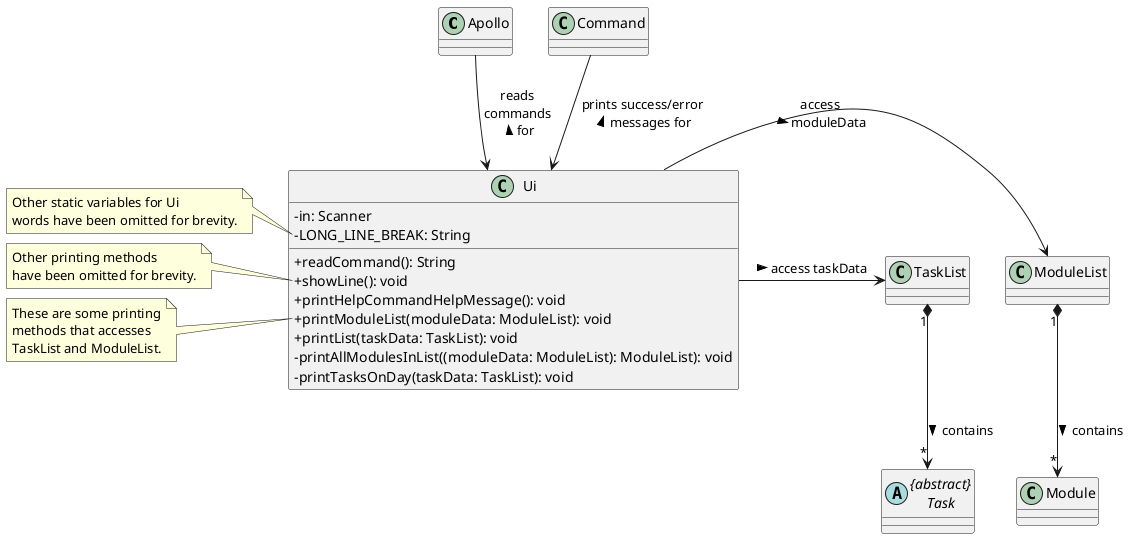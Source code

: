 @startuml
'https://plantuml.com/class-diagram

skinparam classAttributeIconSize 0

Apollo --> Ui : reads \ncommands \nfor <
Command --> Ui : prints success/error \nmessages for <

class Ui {
- in: Scanner
- LONG_LINE_BREAK: String
+ readCommand(): String
+ showLine(): void
+ printHelpCommandHelpMessage(): void
+ printModuleList(moduleData: ModuleList): void
+ printList(taskData: TaskList): void
- printAllModulesInList((moduleData: ModuleList): ModuleList): void
- printTasksOnDay(taskData: TaskList): void
}

note left of Ui::LONG_LINE_BREAK
    Other static variables for Ui
    words have been omitted for brevity.
end note

note left of Ui::showLine
    Other printing methods
    have been omitted for brevity.
end note

note left of Ui::printModuleList
    These are some printing
    methods that accesses
    TaskList and ModuleList.
end note


Ui -> ModuleList : access \nmoduleData >
ModuleList "1" *--> "*" Module : contains >

abstract class "{abstract}\nTask" as Task
Ui -> TaskList : access taskData >
TaskList "1" *--> "*" Task : contains >

@enduml